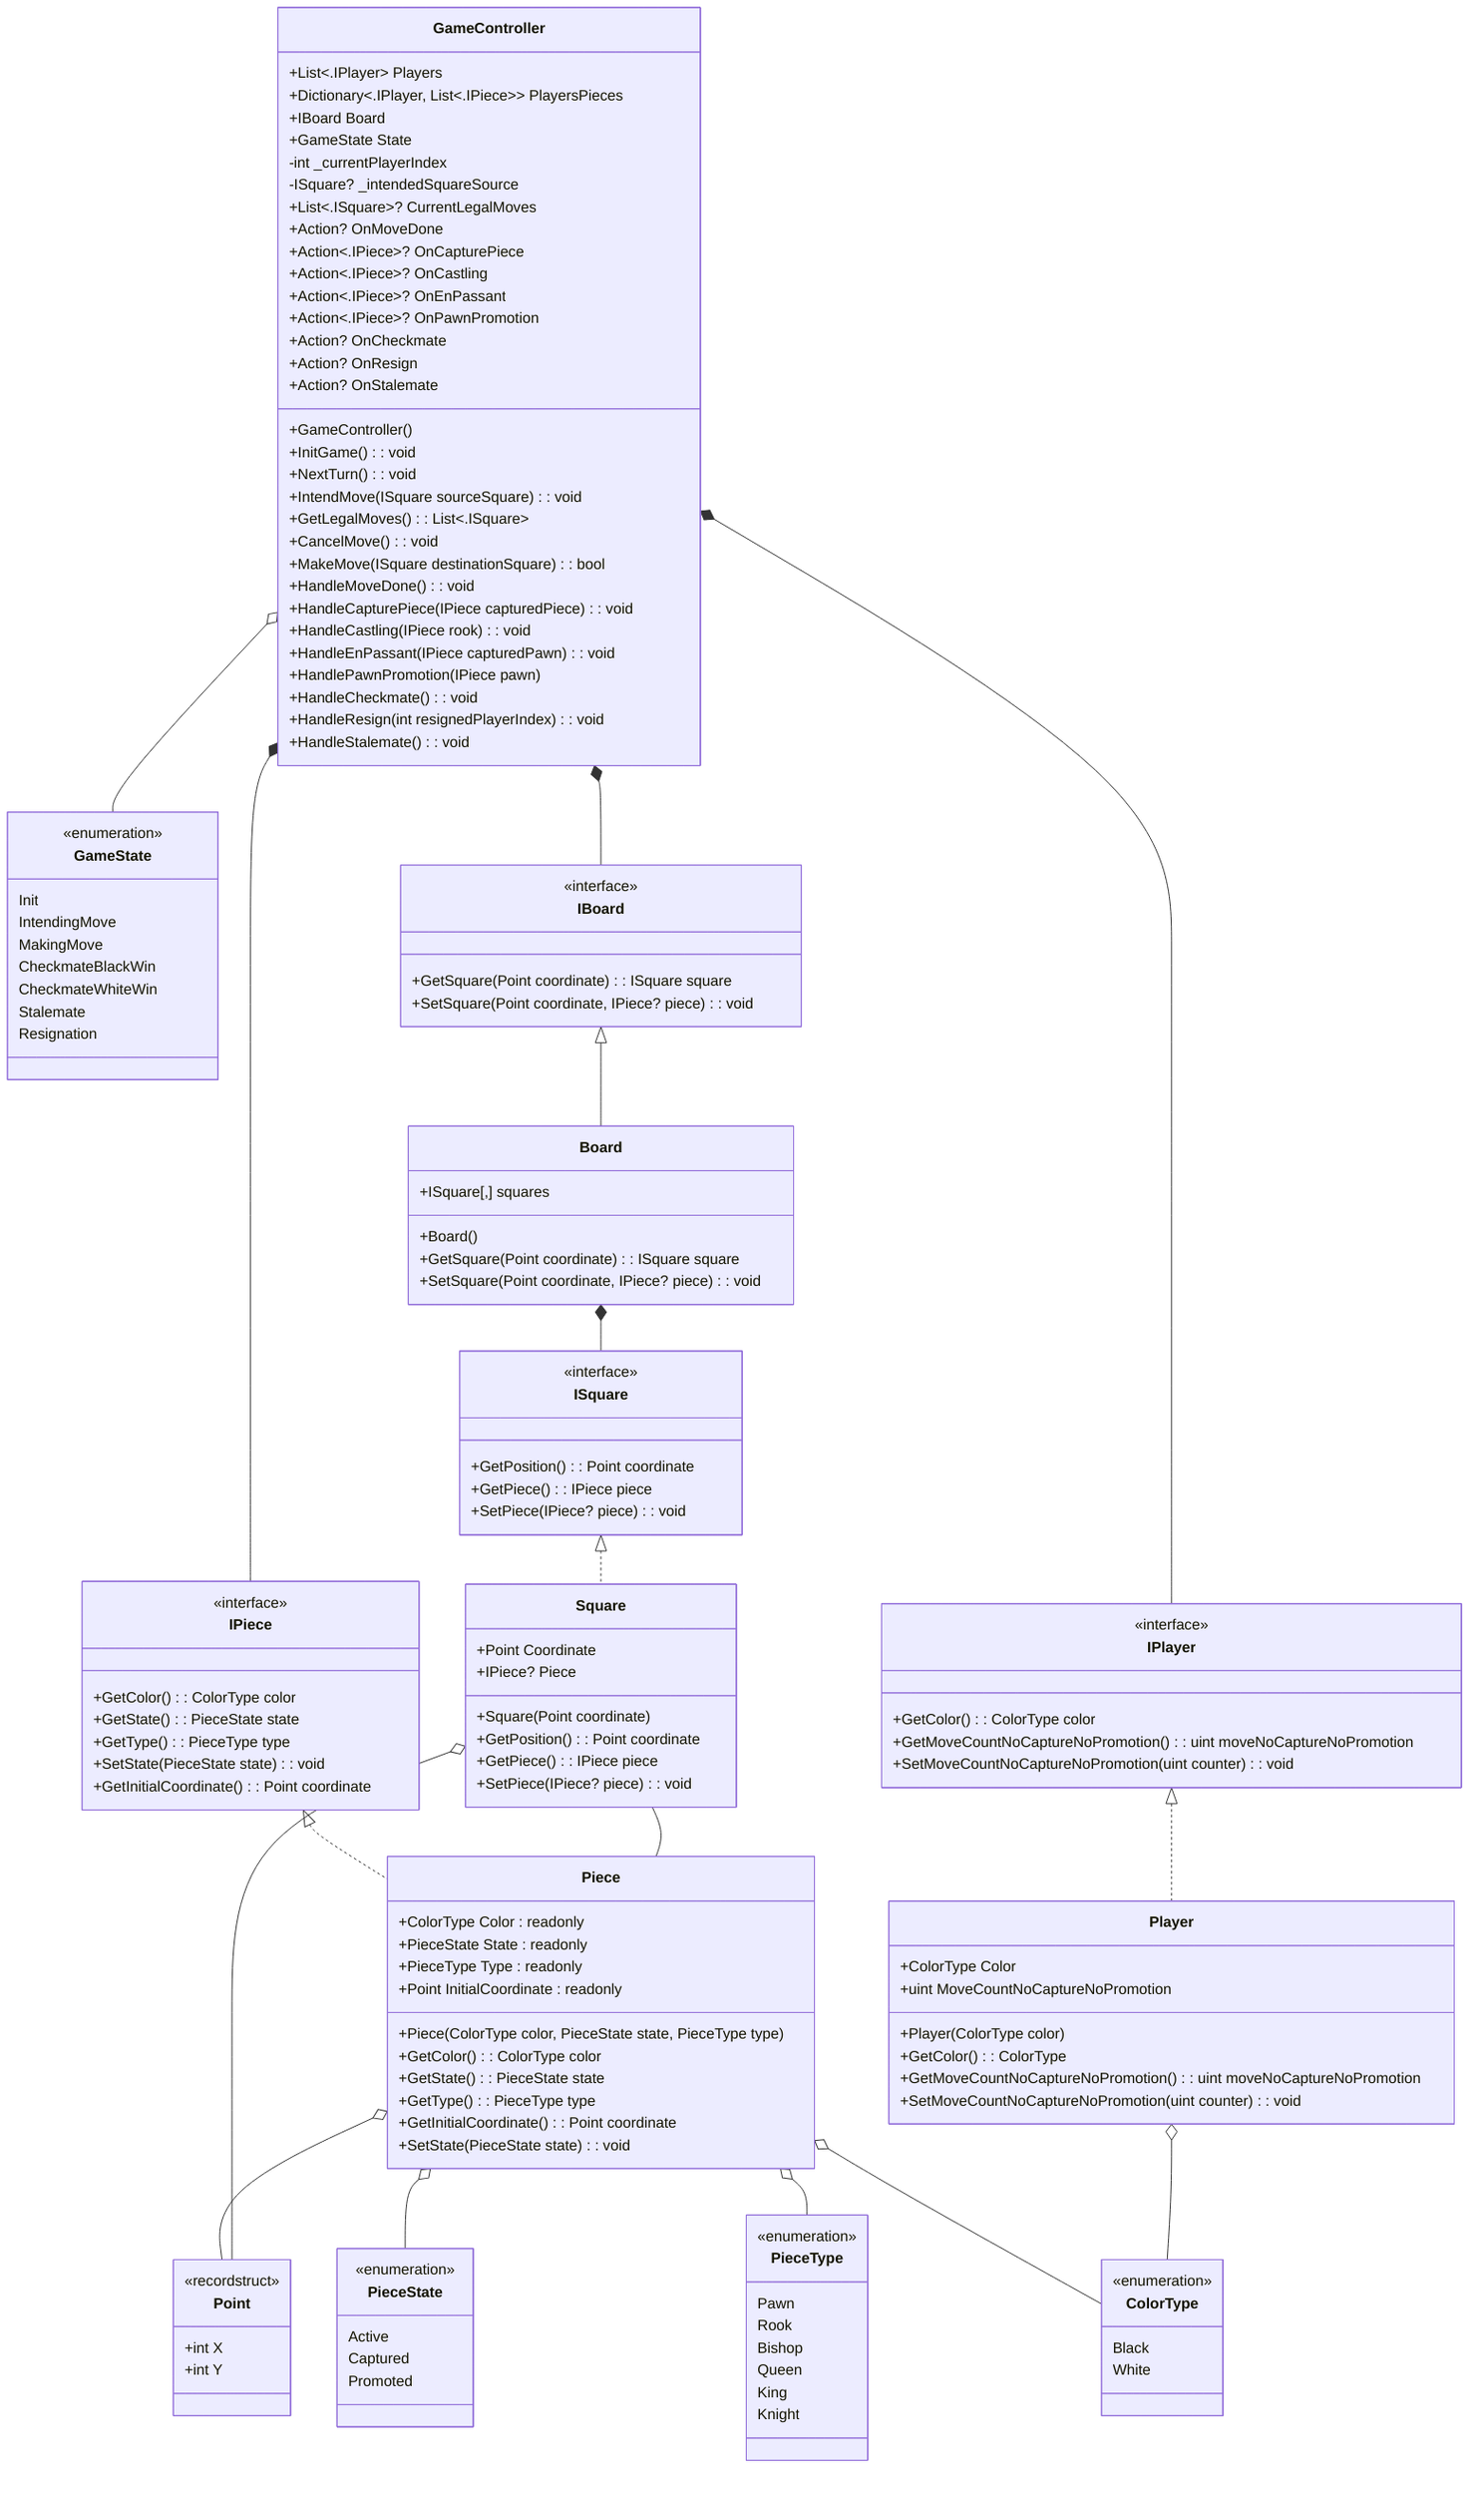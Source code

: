 classDiagram

class ColorType {
    Black
    White
}
<<enumeration>> ColorType

class PieceState {
    Active
    Captured
    Promoted
}
<<enumeration>> PieceState

class GameState {
    Init
    IntendingMove
    MakingMove
    CheckmateBlackWin
    CheckmateWhiteWin
    Stalemate
    Resignation
}
<<enumeration>> GameState

class PieceType {
    Pawn
    Rook
    Bishop
    Queen
    King
    Knight
}
<<enumeration>> PieceType

class Point {
    +int X
    +int Y
}
<<recordstruct>> Point

class IBoard {
    +GetSquare(Point coordinate) : ISquare square
    +SetSquare(Point coordinate, IPiece? piece) : void
}
<<interface>> IBoard

class IPiece {
    +GetColor() : ColorType color
    +GetState() : PieceState state
    +GetType() : PieceType type
    +SetState(PieceState state) : void
    +GetInitialCoordinate() : Point coordinate
}
<<interface>> IPiece

class ISquare {
    +GetPosition() : Point coordinate
    +GetPiece() : IPiece piece
    +SetPiece(IPiece? piece) : void
}
<<interface>> ISquare

class IPlayer {
    +GetColor() : ColorType color
    +GetMoveCountNoCaptureNoPromotion() : uint moveNoCaptureNoPromotion
    +SetMoveCountNoCaptureNoPromotion(uint counter) : void
}
<<interface>> IPlayer

class Player {
    +ColorType Color
    +uint MoveCountNoCaptureNoPromotion
    +Player(ColorType color)
    +GetColor() : ColorType
    +GetMoveCountNoCaptureNoPromotion() : uint moveNoCaptureNoPromotion
    +SetMoveCountNoCaptureNoPromotion(uint counter) : void
}

class GameController {
    +List<.IPlayer> Players
    +Dictionary<.IPlayer, List<.IPiece>> PlayersPieces
    +IBoard Board
    +GameState State
    -int _currentPlayerIndex
    -ISquare? _intendedSquareSource
    +List<.ISquare>? CurrentLegalMoves
    +GameController()
    +InitGame() : void
    +NextTurn() : void
    +IntendMove(ISquare sourceSquare) : void
    +GetLegalMoves() : List<.ISquare>
    +CancelMove() : void
    +MakeMove(ISquare destinationSquare) : bool
    +Action? OnMoveDone
    +HandleMoveDone() : void
    +Action<.IPiece>? OnCapturePiece
    +HandleCapturePiece(IPiece capturedPiece) : void
    +Action<.IPiece>? OnCastling
    +HandleCastling(IPiece rook) : void
    +Action<.IPiece>? OnEnPassant
    +HandleEnPassant(IPiece capturedPawn) : void
    +Action<.IPiece>? OnPawnPromotion
    +HandlePawnPromotion(IPiece pawn)
    +Action? OnCheckmate
    +Action? OnResign
    +Action? OnStalemate
    +HandleCheckmate() : void
    +HandleResign(int resignedPlayerIndex) : void
    +HandleStalemate() : void
}

class Board {
    +ISquare[,] squares
    +Board()
    +GetSquare(Point coordinate) : ISquare square
    +SetSquare(Point coordinate, IPiece? piece) : void
}

class Square {
    +Point Coordinate
    +IPiece? Piece
    +Square(Point coordinate)
    +GetPosition() : Point coordinate
    +GetPiece() : IPiece piece
    +SetPiece(IPiece? piece) : void
}

class Piece {
    +ColorType Color : readonly
    +PieceState State : readonly
    +PieceType Type : readonly
    +Point InitialCoordinate : readonly
    +Piece(ColorType color, PieceState state, PieceType type)
    +GetColor() : ColorType color
    +GetState() : PieceState state
    +GetType() : PieceType type
    +GetInitialCoordinate() : Point coordinate
    +SetState(PieceState state) : void
}

Board *-- ISquare
GameController *-- IPiece
GameController *-- IBoard
GameController *-- IPlayer
GameController o-- GameState
IBoard <|-- Board
IPiece <|.. Piece
ISquare <|.. Square
IPlayer <|.. Player
Piece o-- Point
Piece o-- PieceState
Piece o-- PieceType
Piece o-- ColorType
Player o-- ColorType
Square -- Piece
Square o-- Point